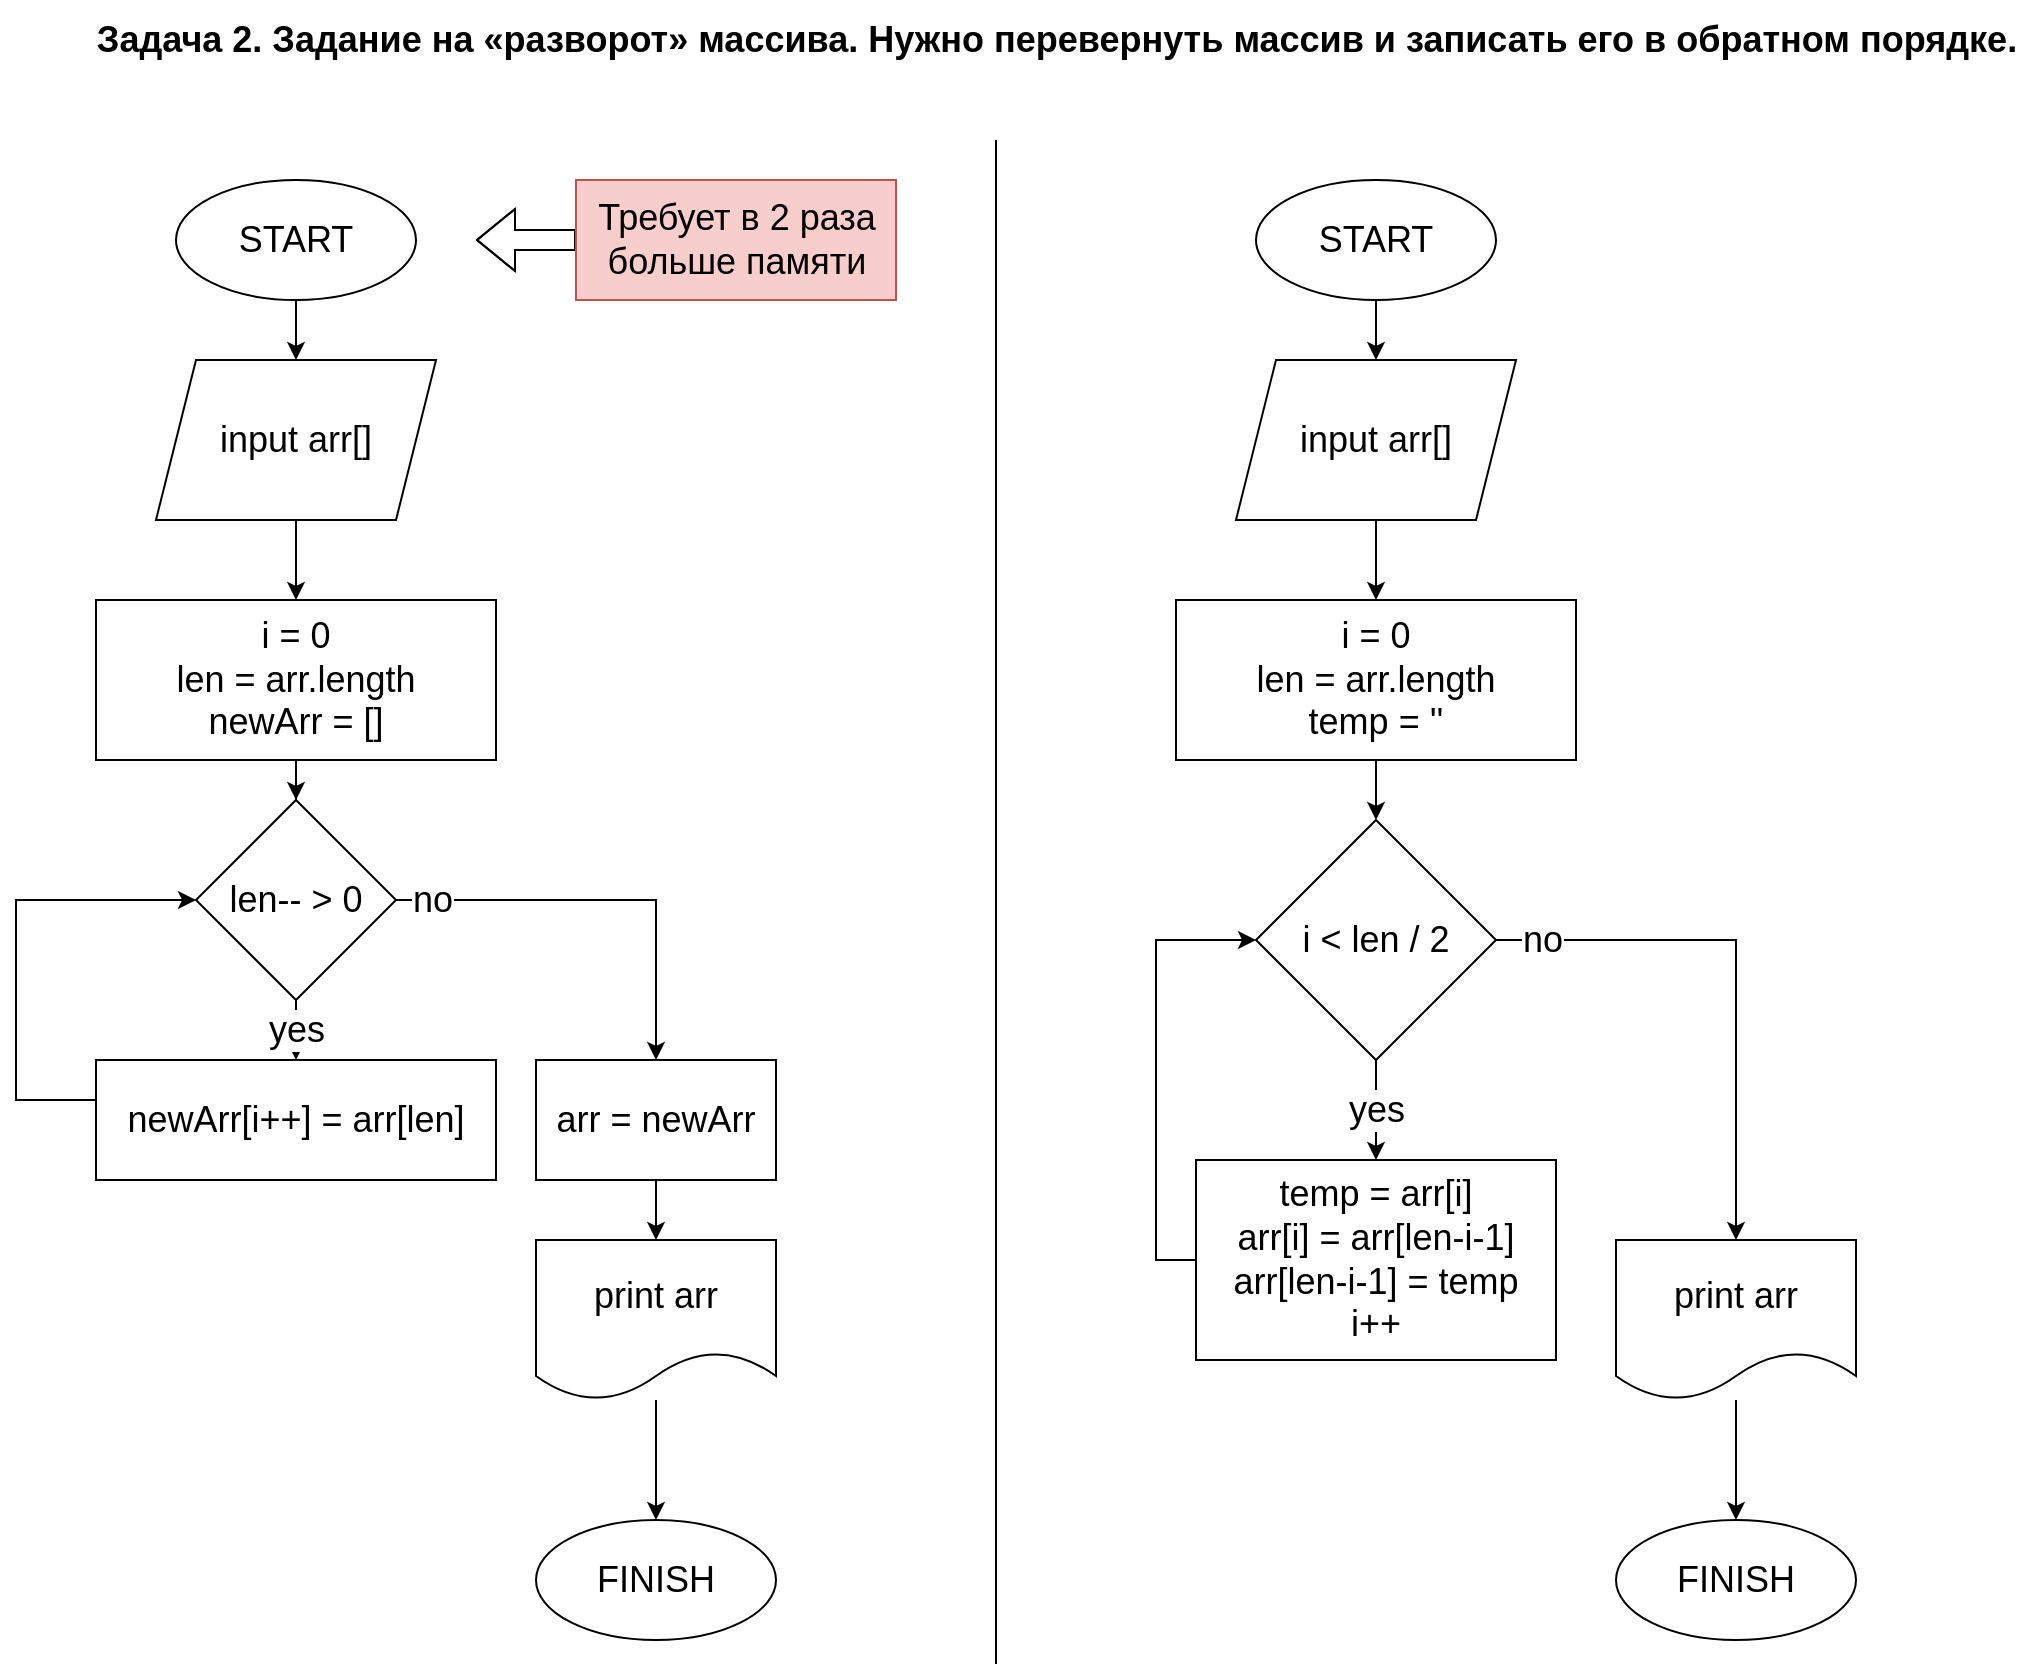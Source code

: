 <mxfile version="20.6.0" type="device"><diagram name="Page-1" id="74e2e168-ea6b-b213-b513-2b3c1d86103e"><mxGraphModel dx="1422" dy="705" grid="1" gridSize="10" guides="1" tooltips="1" connect="1" arrows="1" fold="1" page="1" pageScale="1" pageWidth="1100" pageHeight="850" background="none" math="0" shadow="0"><root><mxCell id="0"/><mxCell id="1" parent="0"/><mxCell id="ngQ3C_N2vHkRs7ALQPsm-1" value="&lt;font style=&quot;font-size: 18px;&quot;&gt;&lt;b&gt;&lt;span class=&quot;fontstyle0&quot;&gt;Задача 2.&amp;nbsp;&lt;/span&gt;&lt;span class=&quot;fontstyle2&quot;&gt;Задание на «разворот» массива. Нужно перевернуть массив и&amp;nbsp;записать его в обратном порядке.&lt;/span&gt;&lt;/b&gt;&lt;/font&gt; &lt;br/&gt;" style="text;html=1;align=center;verticalAlign=middle;resizable=0;points=[];autosize=1;strokeColor=none;fillColor=none;" parent="1" vertex="1"><mxGeometry x="60" y="10" width="980" height="40" as="geometry"/></mxCell><mxCell id="ngQ3C_N2vHkRs7ALQPsm-7" value="" style="edgeStyle=orthogonalEdgeStyle;rounded=0;orthogonalLoop=1;jettySize=auto;html=1;fontSize=18;" parent="1" source="ngQ3C_N2vHkRs7ALQPsm-2" target="ngQ3C_N2vHkRs7ALQPsm-6" edge="1"><mxGeometry relative="1" as="geometry"/></mxCell><mxCell id="ngQ3C_N2vHkRs7ALQPsm-2" value="START" style="ellipse;whiteSpace=wrap;html=1;fontSize=18;" parent="1" vertex="1"><mxGeometry x="110" y="100" width="120" height="60" as="geometry"/></mxCell><mxCell id="ngQ3C_N2vHkRs7ALQPsm-4" value="FINISH" style="ellipse;whiteSpace=wrap;html=1;fontSize=18;" parent="1" vertex="1"><mxGeometry x="290" y="770" width="120" height="60" as="geometry"/></mxCell><mxCell id="ngQ3C_N2vHkRs7ALQPsm-13" value="" style="edgeStyle=orthogonalEdgeStyle;rounded=0;orthogonalLoop=1;jettySize=auto;html=1;fontSize=18;" parent="1" source="ngQ3C_N2vHkRs7ALQPsm-6" target="ngQ3C_N2vHkRs7ALQPsm-12" edge="1"><mxGeometry relative="1" as="geometry"/></mxCell><mxCell id="ngQ3C_N2vHkRs7ALQPsm-6" value="input arr[]" style="shape=parallelogram;perimeter=parallelogramPerimeter;whiteSpace=wrap;html=1;fixedSize=1;fontSize=18;" parent="1" vertex="1"><mxGeometry x="100" y="190" width="140" height="80" as="geometry"/></mxCell><mxCell id="ngQ3C_N2vHkRs7ALQPsm-9" style="edgeStyle=orthogonalEdgeStyle;rounded=0;orthogonalLoop=1;jettySize=auto;html=1;entryX=0.5;entryY=0;entryDx=0;entryDy=0;fontSize=18;" parent="1" source="ngQ3C_N2vHkRs7ALQPsm-8" target="ngQ3C_N2vHkRs7ALQPsm-4" edge="1"><mxGeometry relative="1" as="geometry"/></mxCell><mxCell id="ngQ3C_N2vHkRs7ALQPsm-8" value="print arr" style="shape=document;whiteSpace=wrap;html=1;boundedLbl=1;fontSize=18;" parent="1" vertex="1"><mxGeometry x="290" y="630" width="120" height="80" as="geometry"/></mxCell><mxCell id="ngQ3C_N2vHkRs7ALQPsm-18" value="" style="edgeStyle=orthogonalEdgeStyle;rounded=0;orthogonalLoop=1;jettySize=auto;html=1;fontSize=18;" parent="1" source="ngQ3C_N2vHkRs7ALQPsm-12" target="ngQ3C_N2vHkRs7ALQPsm-17" edge="1"><mxGeometry relative="1" as="geometry"/></mxCell><mxCell id="ngQ3C_N2vHkRs7ALQPsm-12" value="i = 0&lt;br&gt;len = arr.length&lt;br&gt;newArr = []" style="whiteSpace=wrap;html=1;fontSize=18;" parent="1" vertex="1"><mxGeometry x="70" y="310" width="200" height="80" as="geometry"/></mxCell><mxCell id="ngQ3C_N2vHkRs7ALQPsm-20" style="edgeStyle=orthogonalEdgeStyle;rounded=0;orthogonalLoop=1;jettySize=auto;html=1;entryX=0;entryY=0.5;entryDx=0;entryDy=0;fontSize=18;" parent="1" source="ngQ3C_N2vHkRs7ALQPsm-16" target="ngQ3C_N2vHkRs7ALQPsm-17" edge="1"><mxGeometry relative="1" as="geometry"><Array as="points"><mxPoint x="30" y="560"/><mxPoint x="30" y="460"/></Array></mxGeometry></mxCell><mxCell id="ngQ3C_N2vHkRs7ALQPsm-16" value="newArr[i++] = arr[len]" style="whiteSpace=wrap;html=1;fontSize=18;" parent="1" vertex="1"><mxGeometry x="70" y="540" width="200" height="60" as="geometry"/></mxCell><mxCell id="ngQ3C_N2vHkRs7ALQPsm-19" value="yes" style="edgeStyle=orthogonalEdgeStyle;rounded=0;orthogonalLoop=1;jettySize=auto;html=1;fontSize=18;" parent="1" source="ngQ3C_N2vHkRs7ALQPsm-17" target="ngQ3C_N2vHkRs7ALQPsm-16" edge="1"><mxGeometry relative="1" as="geometry"/></mxCell><mxCell id="ngQ3C_N2vHkRs7ALQPsm-24" value="no" style="edgeStyle=orthogonalEdgeStyle;rounded=0;orthogonalLoop=1;jettySize=auto;html=1;entryX=0.5;entryY=0;entryDx=0;entryDy=0;fontSize=18;" parent="1" source="ngQ3C_N2vHkRs7ALQPsm-17" target="ngQ3C_N2vHkRs7ALQPsm-22" edge="1"><mxGeometry x="-0.833" relative="1" as="geometry"><Array as="points"><mxPoint x="350" y="460"/></Array><mxPoint as="offset"/></mxGeometry></mxCell><mxCell id="ngQ3C_N2vHkRs7ALQPsm-17" value="len-- &amp;gt; 0" style="rhombus;whiteSpace=wrap;html=1;fontSize=18;" parent="1" vertex="1"><mxGeometry x="120" y="410" width="100" height="100" as="geometry"/></mxCell><mxCell id="ngQ3C_N2vHkRs7ALQPsm-25" value="" style="edgeStyle=orthogonalEdgeStyle;rounded=0;orthogonalLoop=1;jettySize=auto;html=1;fontSize=18;" parent="1" source="ngQ3C_N2vHkRs7ALQPsm-22" target="ngQ3C_N2vHkRs7ALQPsm-8" edge="1"><mxGeometry relative="1" as="geometry"/></mxCell><mxCell id="ngQ3C_N2vHkRs7ALQPsm-22" value="arr = newArr" style="whiteSpace=wrap;html=1;fontSize=18;" parent="1" vertex="1"><mxGeometry x="290" y="540" width="120" height="60" as="geometry"/></mxCell><mxCell id="ngQ3C_N2vHkRs7ALQPsm-29" value="" style="edgeStyle=orthogonalEdgeStyle;shape=flexArrow;rounded=0;orthogonalLoop=1;jettySize=auto;html=1;fontSize=18;" parent="1" source="ngQ3C_N2vHkRs7ALQPsm-26" edge="1"><mxGeometry relative="1" as="geometry"><mxPoint x="260" y="130" as="targetPoint"/></mxGeometry></mxCell><mxCell id="ngQ3C_N2vHkRs7ALQPsm-26" value="Требует в 2 раза &lt;br&gt;больше памяти" style="text;html=1;align=center;verticalAlign=middle;resizable=0;points=[];autosize=1;strokeColor=#b85450;fillColor=#f8cecc;fontSize=18;" parent="1" vertex="1"><mxGeometry x="310" y="100" width="160" height="60" as="geometry"/></mxCell><mxCell id="ngQ3C_N2vHkRs7ALQPsm-30" value="" style="edgeStyle=orthogonalEdgeStyle;rounded=0;orthogonalLoop=1;jettySize=auto;html=1;fontSize=18;" parent="1" source="ngQ3C_N2vHkRs7ALQPsm-31" target="ngQ3C_N2vHkRs7ALQPsm-34" edge="1"><mxGeometry relative="1" as="geometry"/></mxCell><mxCell id="ngQ3C_N2vHkRs7ALQPsm-31" value="START" style="ellipse;whiteSpace=wrap;html=1;fontSize=18;" parent="1" vertex="1"><mxGeometry x="650" y="100" width="120" height="60" as="geometry"/></mxCell><mxCell id="ngQ3C_N2vHkRs7ALQPsm-32" value="FINISH" style="ellipse;whiteSpace=wrap;html=1;fontSize=18;" parent="1" vertex="1"><mxGeometry x="830" y="770" width="120" height="60" as="geometry"/></mxCell><mxCell id="ngQ3C_N2vHkRs7ALQPsm-33" value="" style="edgeStyle=orthogonalEdgeStyle;rounded=0;orthogonalLoop=1;jettySize=auto;html=1;fontSize=18;" parent="1" source="ngQ3C_N2vHkRs7ALQPsm-34" target="ngQ3C_N2vHkRs7ALQPsm-38" edge="1"><mxGeometry relative="1" as="geometry"/></mxCell><mxCell id="ngQ3C_N2vHkRs7ALQPsm-34" value="input arr[]" style="shape=parallelogram;perimeter=parallelogramPerimeter;whiteSpace=wrap;html=1;fixedSize=1;fontSize=18;" parent="1" vertex="1"><mxGeometry x="640" y="190" width="140" height="80" as="geometry"/></mxCell><mxCell id="ngQ3C_N2vHkRs7ALQPsm-35" style="edgeStyle=orthogonalEdgeStyle;rounded=0;orthogonalLoop=1;jettySize=auto;html=1;entryX=0.5;entryY=0;entryDx=0;entryDy=0;fontSize=18;" parent="1" source="ngQ3C_N2vHkRs7ALQPsm-36" target="ngQ3C_N2vHkRs7ALQPsm-32" edge="1"><mxGeometry relative="1" as="geometry"/></mxCell><mxCell id="ngQ3C_N2vHkRs7ALQPsm-36" value="print arr" style="shape=document;whiteSpace=wrap;html=1;boundedLbl=1;fontSize=18;" parent="1" vertex="1"><mxGeometry x="830" y="630" width="120" height="80" as="geometry"/></mxCell><mxCell id="ngQ3C_N2vHkRs7ALQPsm-37" value="" style="edgeStyle=orthogonalEdgeStyle;rounded=0;orthogonalLoop=1;jettySize=auto;html=1;fontSize=18;" parent="1" source="ngQ3C_N2vHkRs7ALQPsm-38" target="ngQ3C_N2vHkRs7ALQPsm-43" edge="1"><mxGeometry relative="1" as="geometry"/></mxCell><mxCell id="ngQ3C_N2vHkRs7ALQPsm-38" value="i = 0&lt;br&gt;len = arr.length&lt;br&gt;temp = ''" style="whiteSpace=wrap;html=1;fontSize=18;" parent="1" vertex="1"><mxGeometry x="610" y="310" width="200" height="80" as="geometry"/></mxCell><mxCell id="ngQ3C_N2vHkRs7ALQPsm-42" value="no" style="edgeStyle=orthogonalEdgeStyle;rounded=0;orthogonalLoop=1;jettySize=auto;html=1;entryX=0.5;entryY=0;entryDx=0;entryDy=0;fontSize=18;" parent="1" source="ngQ3C_N2vHkRs7ALQPsm-43" target="ngQ3C_N2vHkRs7ALQPsm-36" edge="1"><mxGeometry x="-0.833" relative="1" as="geometry"><mxPoint x="890" y="540" as="targetPoint"/><Array as="points"><mxPoint x="890" y="480"/></Array><mxPoint as="offset"/></mxGeometry></mxCell><mxCell id="ngQ3C_N2vHkRs7ALQPsm-50" value="yes" style="edgeStyle=orthogonalEdgeStyle;rounded=0;orthogonalLoop=1;jettySize=auto;html=1;fontSize=18;" parent="1" source="ngQ3C_N2vHkRs7ALQPsm-43" target="ngQ3C_N2vHkRs7ALQPsm-49" edge="1"><mxGeometry relative="1" as="geometry"/></mxCell><mxCell id="ngQ3C_N2vHkRs7ALQPsm-43" value="i &amp;lt; len / 2" style="rhombus;whiteSpace=wrap;html=1;fontSize=18;" parent="1" vertex="1"><mxGeometry x="650" y="420" width="120" height="120" as="geometry"/></mxCell><mxCell id="ngQ3C_N2vHkRs7ALQPsm-58" style="edgeStyle=orthogonalEdgeStyle;rounded=0;orthogonalLoop=1;jettySize=auto;html=1;entryX=0;entryY=0.5;entryDx=0;entryDy=0;fontSize=18;" parent="1" source="ngQ3C_N2vHkRs7ALQPsm-49" target="ngQ3C_N2vHkRs7ALQPsm-43" edge="1"><mxGeometry relative="1" as="geometry"><Array as="points"><mxPoint x="600" y="640"/><mxPoint x="600" y="480"/></Array></mxGeometry></mxCell><mxCell id="ngQ3C_N2vHkRs7ALQPsm-49" value="&lt;div&gt;temp = arr[i]&lt;/div&gt;&lt;div&gt;&lt;span style=&quot;&quot;&gt;&#9;&lt;/span&gt;arr[i] = arr[len-i-1]&lt;/div&gt;&lt;div&gt;&lt;span style=&quot;&quot;&gt;&#9;&lt;/span&gt;arr[len-i-1] = temp&lt;/div&gt;&lt;div&gt;i++&lt;/div&gt;" style="whiteSpace=wrap;html=1;fontSize=18;" parent="1" vertex="1"><mxGeometry x="620" y="590" width="180" height="100" as="geometry"/></mxCell><mxCell id="ngQ3C_N2vHkRs7ALQPsm-52" value="" style="endArrow=none;html=1;rounded=0;fontSize=18;" parent="1" edge="1"><mxGeometry width="50" height="50" relative="1" as="geometry"><mxPoint x="520" y="842" as="sourcePoint"/><mxPoint x="520" y="80" as="targetPoint"/></mxGeometry></mxCell></root></mxGraphModel></diagram></mxfile>